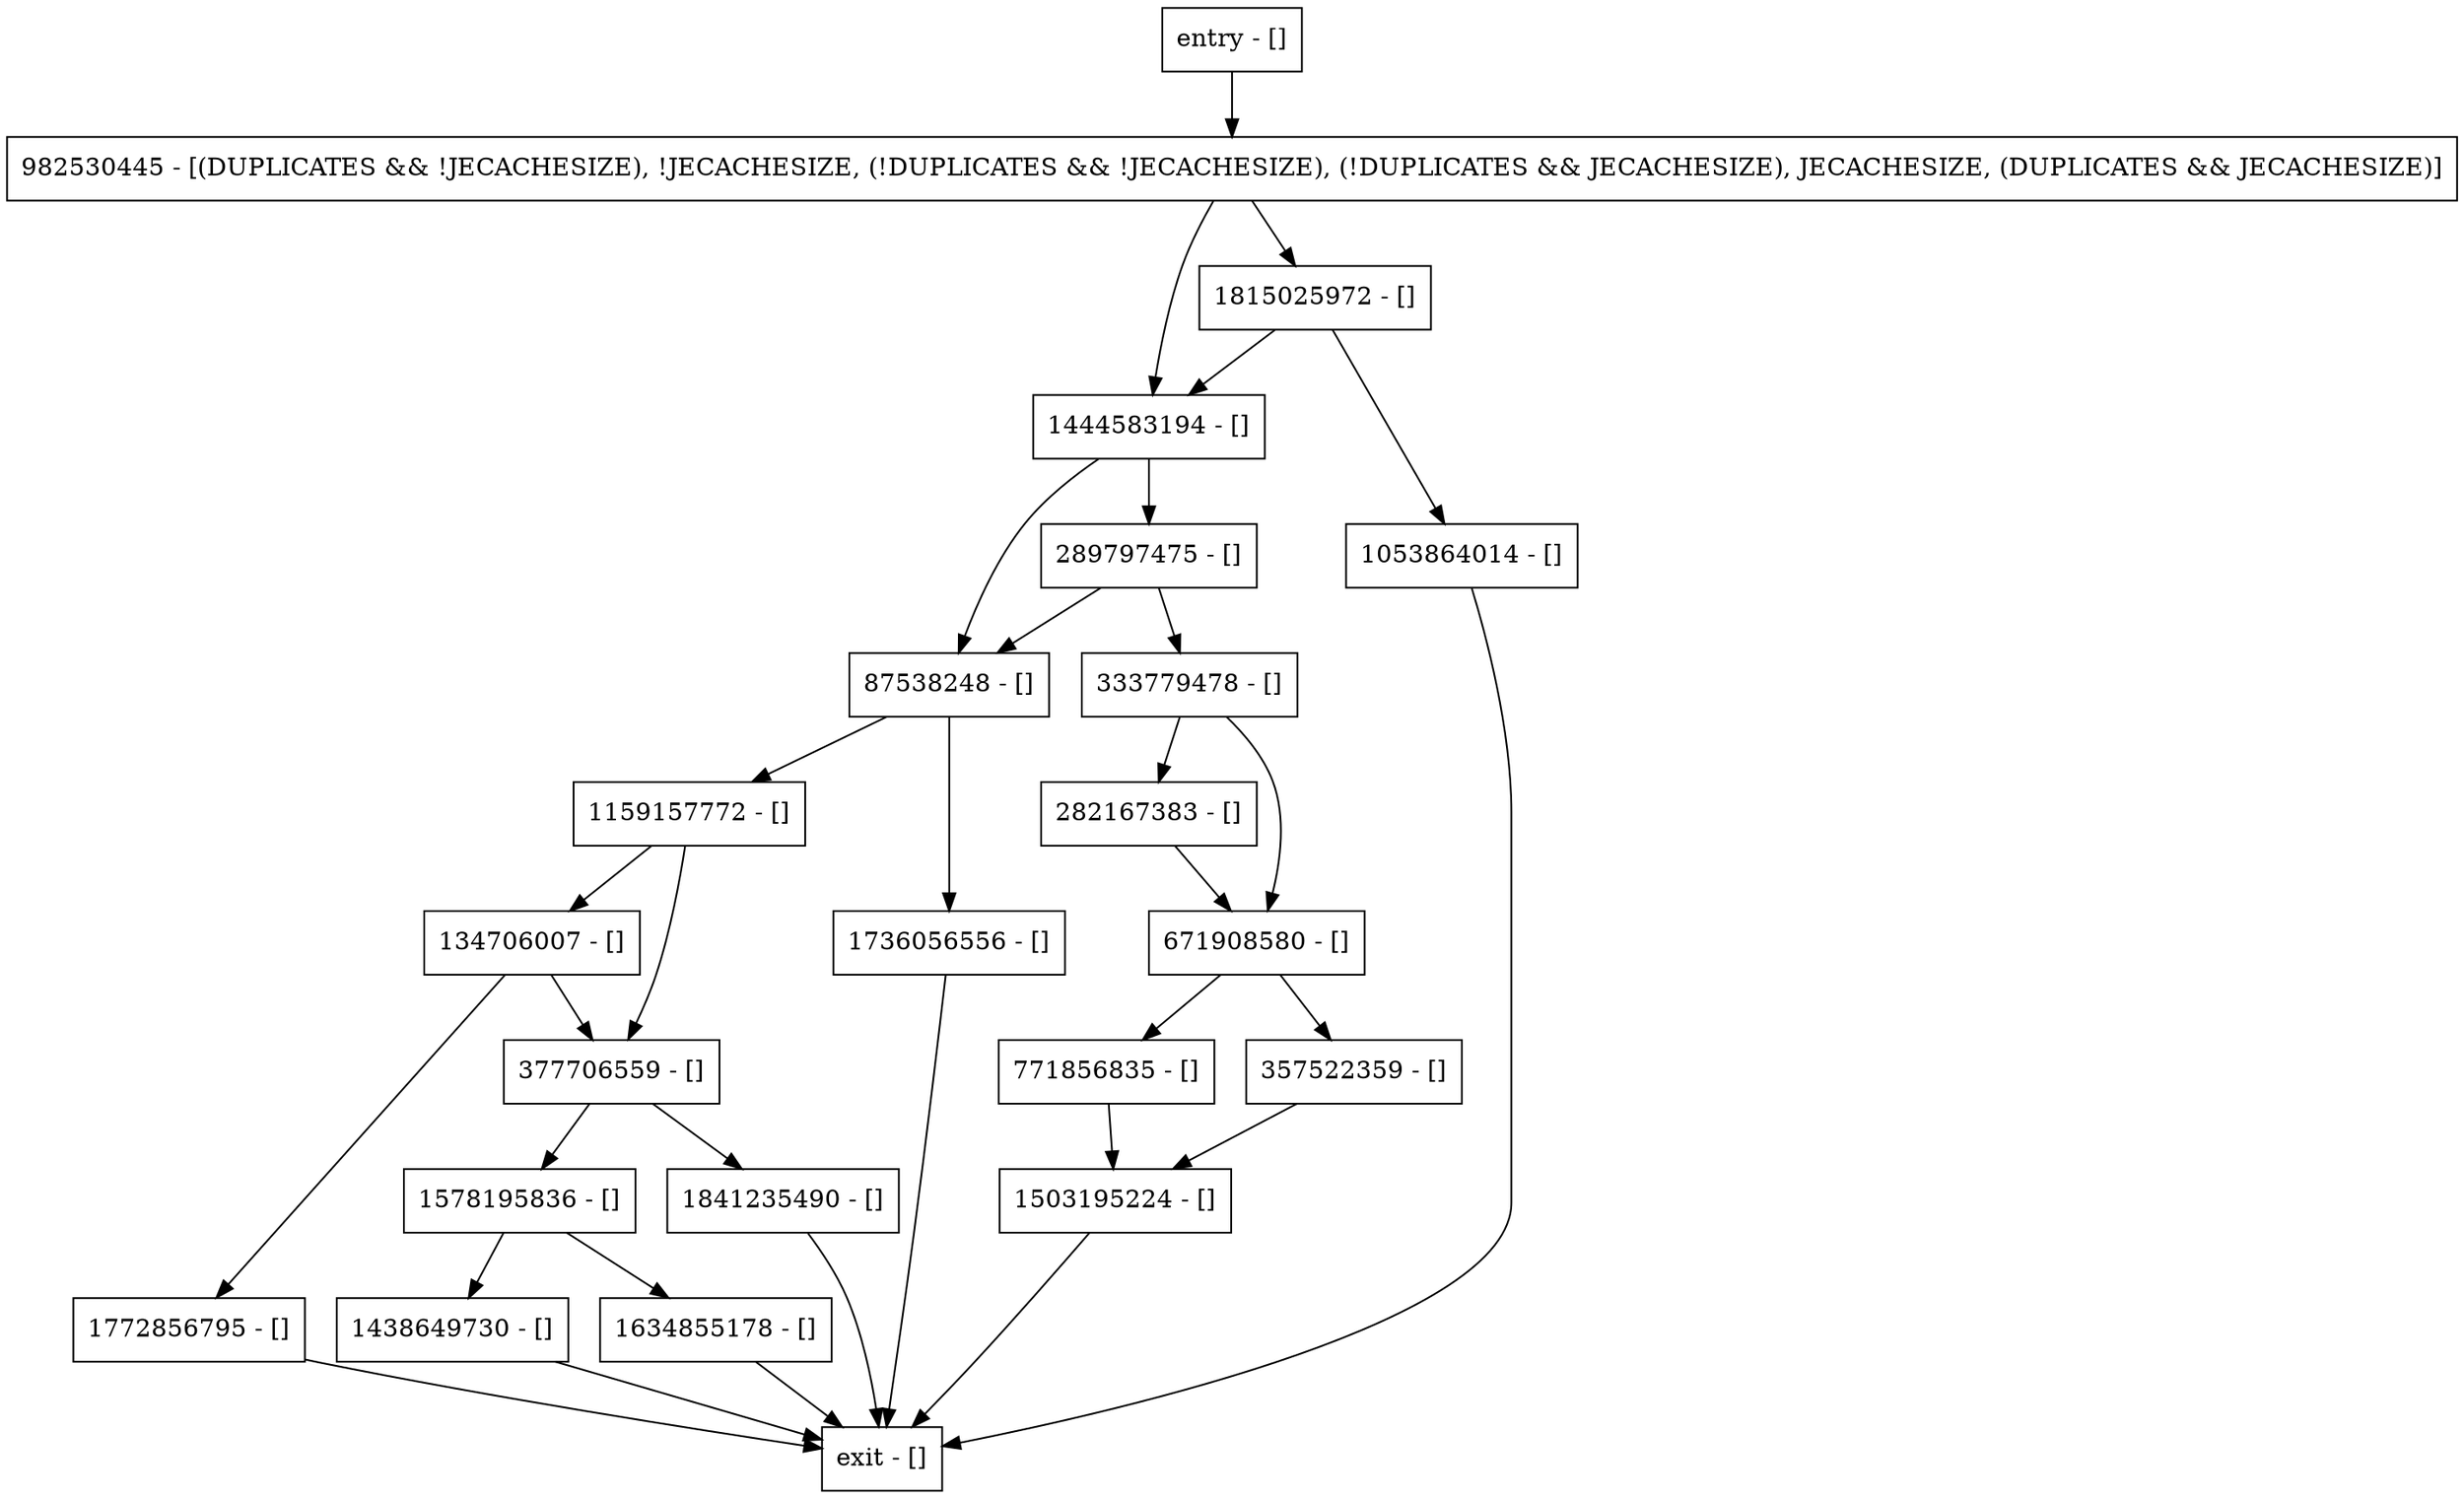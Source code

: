 digraph getWritableLocker {
node [shape=record];
1815025972 [label="1815025972 - []"];
1578195836 [label="1578195836 - []"];
1503195224 [label="1503195224 - []"];
1159157772 [label="1159157772 - []"];
87538248 [label="87538248 - []"];
289797475 [label="289797475 - []"];
1438649730 [label="1438649730 - []"];
1444583194 [label="1444583194 - []"];
771856835 [label="771856835 - []"];
282167383 [label="282167383 - []"];
entry [label="entry - []"];
exit [label="exit - []"];
1634855178 [label="1634855178 - []"];
1841235490 [label="1841235490 - []"];
1736056556 [label="1736056556 - []"];
1772856795 [label="1772856795 - []"];
333779478 [label="333779478 - []"];
357522359 [label="357522359 - []"];
671908580 [label="671908580 - []"];
982530445 [label="982530445 - [(DUPLICATES && !JECACHESIZE), !JECACHESIZE, (!DUPLICATES && !JECACHESIZE), (!DUPLICATES && JECACHESIZE), JECACHESIZE, (DUPLICATES && JECACHESIZE)]"];
1053864014 [label="1053864014 - []"];
134706007 [label="134706007 - []"];
377706559 [label="377706559 - []"];
entry;
exit;
1815025972 -> 1053864014;
1815025972 -> 1444583194;
1578195836 -> 1634855178;
1578195836 -> 1438649730;
1503195224 -> exit;
1159157772 -> 134706007;
1159157772 -> 377706559;
87538248 -> 1736056556;
87538248 -> 1159157772;
289797475 -> 333779478;
289797475 -> 87538248;
1438649730 -> exit;
1444583194 -> 87538248;
1444583194 -> 289797475;
771856835 -> 1503195224;
282167383 -> 671908580;
entry -> 982530445;
1634855178 -> exit;
1841235490 -> exit;
1736056556 -> exit;
1772856795 -> exit;
333779478 -> 671908580;
333779478 -> 282167383;
357522359 -> 1503195224;
671908580 -> 357522359;
671908580 -> 771856835;
982530445 -> 1815025972;
982530445 -> 1444583194;
1053864014 -> exit;
134706007 -> 1772856795;
134706007 -> 377706559;
377706559 -> 1578195836;
377706559 -> 1841235490;
}
